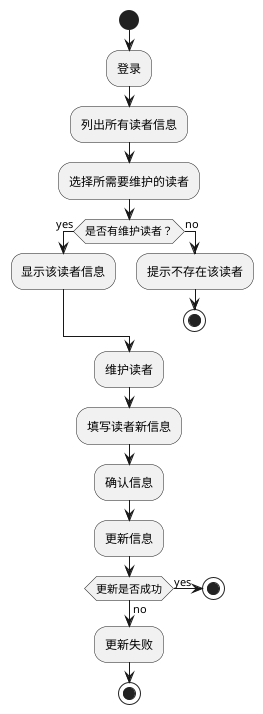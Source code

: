 @startuml
start
    :登录;
    :列出所有读者信息;
    :选择所需要维护的读者;
if(是否有维护读者？) then (yes)
    :显示该读者信息;
else (no)
    :提示不存在该读者;
stop
endif
    :维护读者;
    :填写读者新信息;
    :确认信息;
    :更新信息;
if(更新是否成功) then(yes)
    stop
else (no)
    :更新失败;
    stop
@enduml